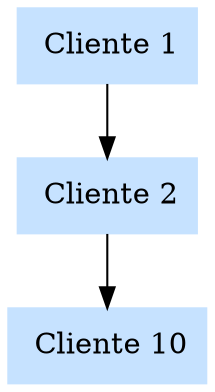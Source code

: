 digraph {
 rankdir=TB;
	NodePagar_1->NodePagar_2; 

 	NodePagar_1[shape=box,style=filled,color=slategray1  , label = " Cliente 1"] 
	NodePagar_2->NodePagar_10; 

 	NodePagar_2[shape=box,style=filled,color=slategray1  , label = " Cliente 2"] 

 	NodePagar_10[shape=box,style=filled,color=slategray1  , label = " Cliente 10"] 
}
